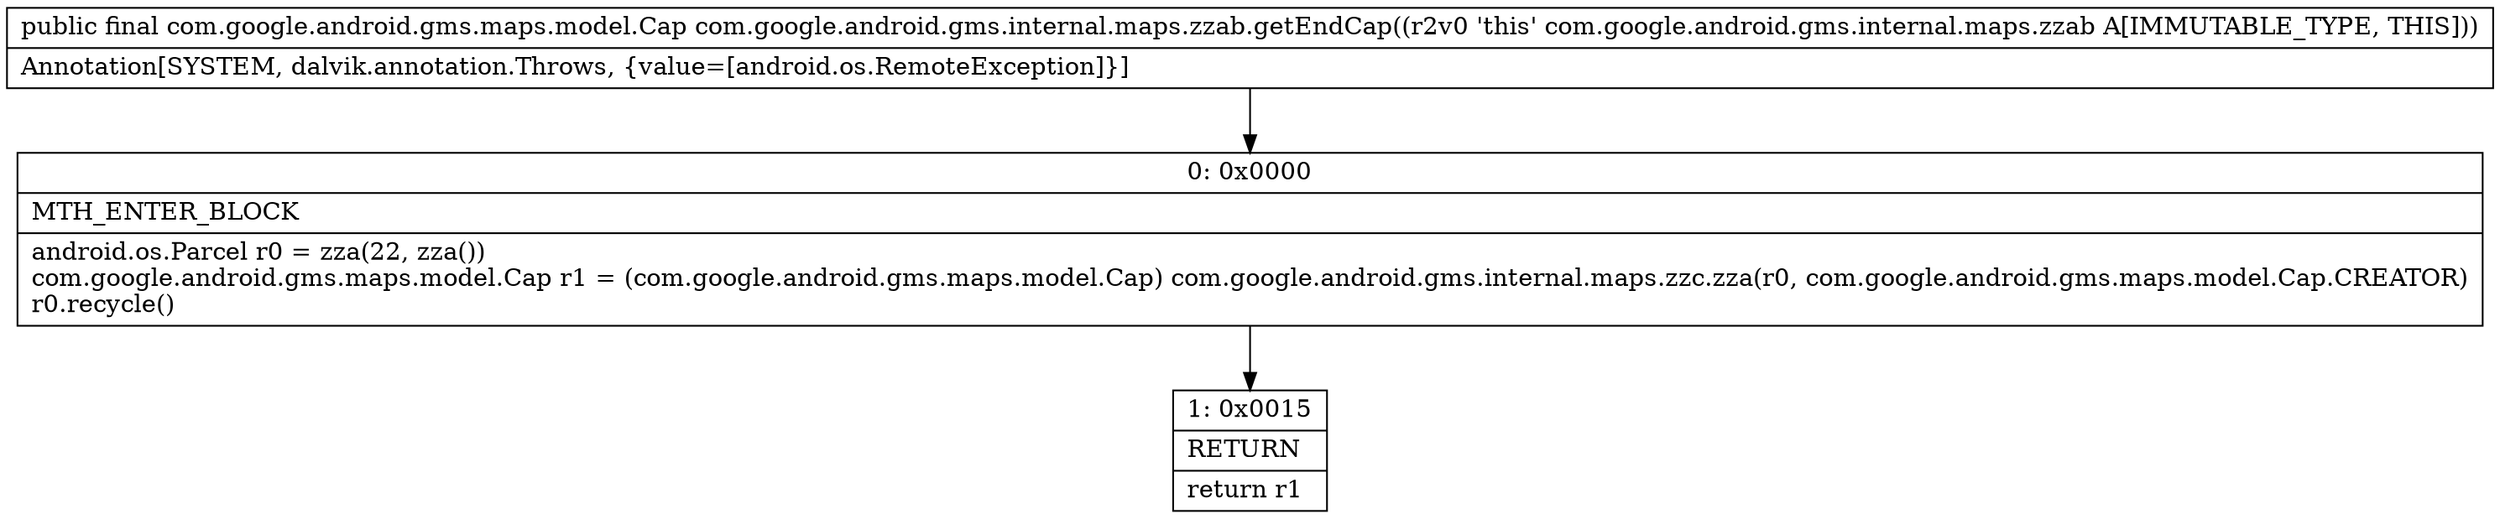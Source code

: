 digraph "CFG forcom.google.android.gms.internal.maps.zzab.getEndCap()Lcom\/google\/android\/gms\/maps\/model\/Cap;" {
Node_0 [shape=record,label="{0\:\ 0x0000|MTH_ENTER_BLOCK\l|android.os.Parcel r0 = zza(22, zza())\lcom.google.android.gms.maps.model.Cap r1 = (com.google.android.gms.maps.model.Cap) com.google.android.gms.internal.maps.zzc.zza(r0, com.google.android.gms.maps.model.Cap.CREATOR)\lr0.recycle()\l}"];
Node_1 [shape=record,label="{1\:\ 0x0015|RETURN\l|return r1\l}"];
MethodNode[shape=record,label="{public final com.google.android.gms.maps.model.Cap com.google.android.gms.internal.maps.zzab.getEndCap((r2v0 'this' com.google.android.gms.internal.maps.zzab A[IMMUTABLE_TYPE, THIS]))  | Annotation[SYSTEM, dalvik.annotation.Throws, \{value=[android.os.RemoteException]\}]\l}"];
MethodNode -> Node_0;
Node_0 -> Node_1;
}

